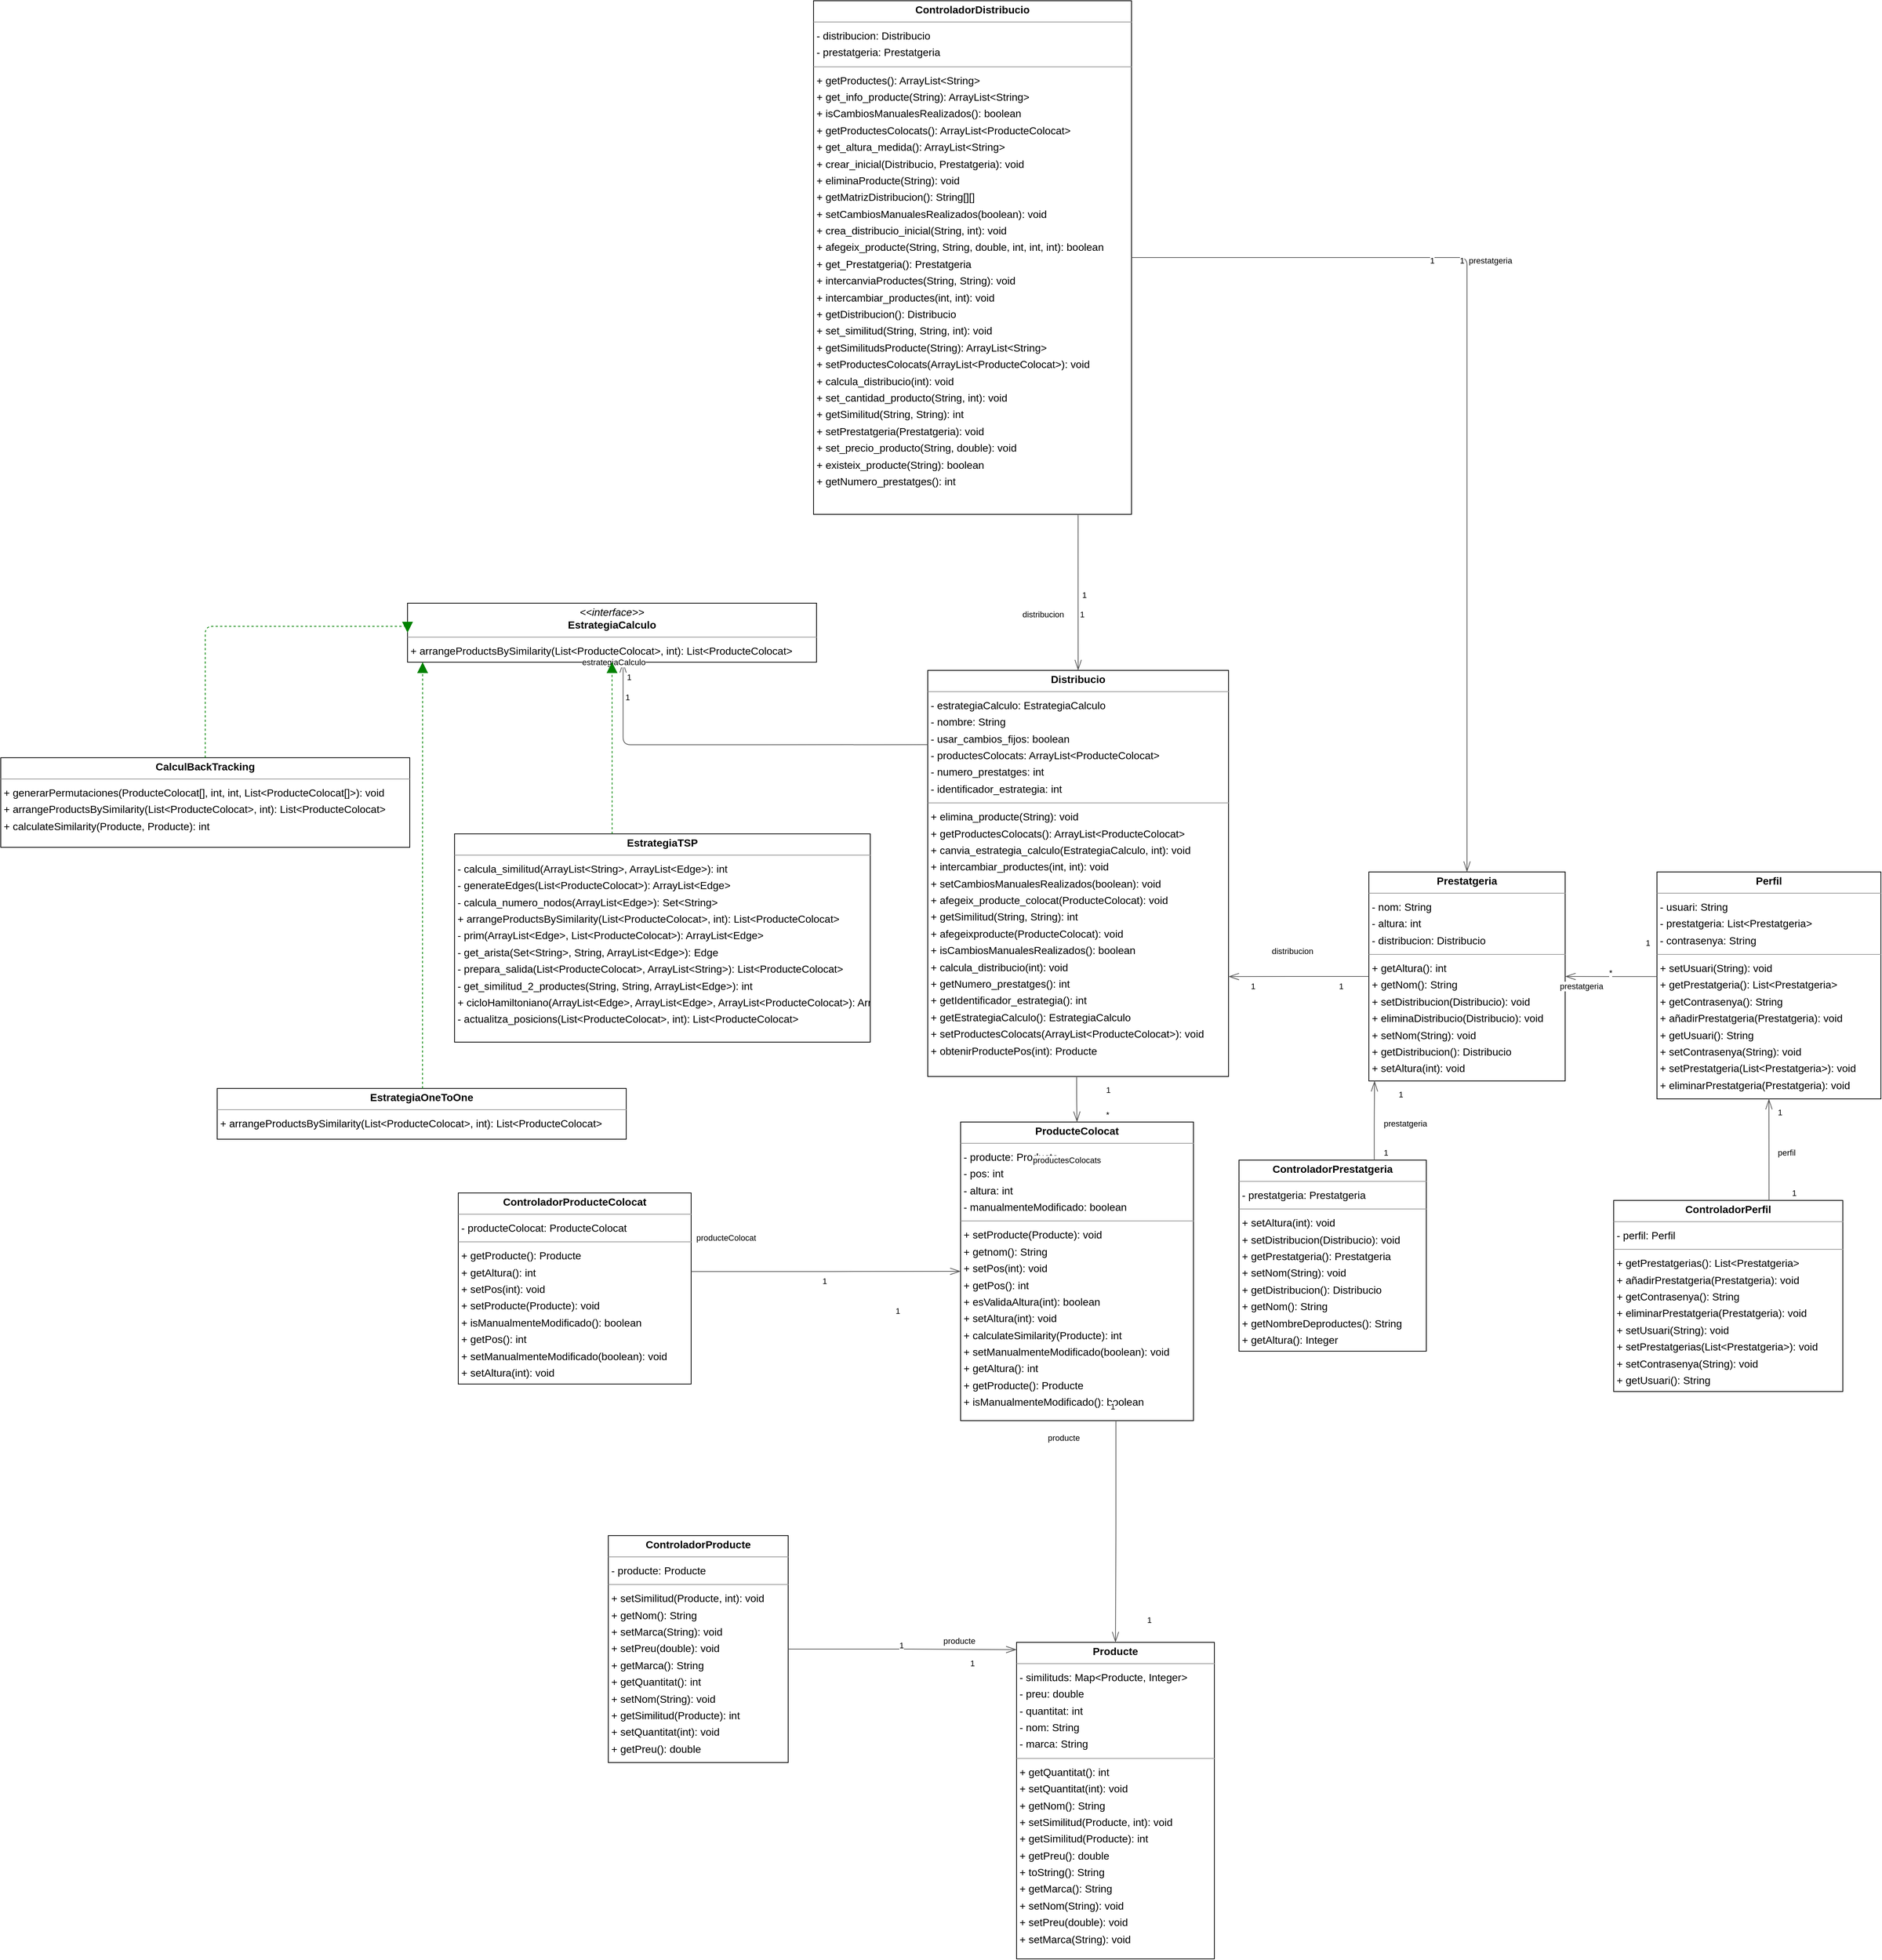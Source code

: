 <mxGraphModel dx="0" dy="0" grid="1" gridSize="10" guides="1" tooltips="1" connect="1" arrows="1" fold="1" page="0" pageScale="1" background="none" math="0" shadow="0">
  <root>
    <mxCell id="0" />
    <mxCell id="1" parent="0" />
    <mxCell id="node4" parent="1" vertex="1" value="&lt;p style=&quot;margin:0px;margin-top:4px;text-align:center;&quot;&gt;&lt;b&gt;CalculBackTracking&lt;/b&gt;&lt;/p&gt;&lt;hr size=&quot;1&quot;/&gt;&lt;p style=&quot;margin:0 0 0 4px;line-height:1.6;&quot;&gt;+ generarPermutaciones(ProducteColocat[], int, int, List&amp;lt;ProducteColocat[]&amp;gt;): void&lt;br/&gt;+ arrangeProductsBySimilarity(List&amp;lt;ProducteColocat&amp;gt;, int): List&amp;lt;ProducteColocat&amp;gt;&lt;br/&gt;+ calculateSimilarity(Producte, Producte): int&lt;/p&gt;" style="verticalAlign=top;align=left;overflow=fill;fontSize=14;fontFamily=Helvetica;html=1;rounded=0;shadow=0;comic=0;labelBackgroundColor=none;strokeWidth=1;">
      <mxGeometry x="-362" y="994" width="548" height="120" as="geometry" />
    </mxCell>
    <mxCell id="node10" parent="1" vertex="1" value="&lt;p style=&quot;margin:0px;margin-top:4px;text-align:center;&quot;&gt;&lt;b&gt;ControladorDistribucio&lt;/b&gt;&lt;/p&gt;&lt;hr size=&quot;1&quot;/&gt;&lt;p style=&quot;margin:0 0 0 4px;line-height:1.6;&quot;&gt;- distribucion: Distribucio&lt;br/&gt;- prestatgeria: Prestatgeria&lt;/p&gt;&lt;hr size=&quot;1&quot;/&gt;&lt;p style=&quot;margin:0 0 0 4px;line-height:1.6;&quot;&gt;+ getProductes(): ArrayList&amp;lt;String&amp;gt;&lt;br/&gt;+ get_info_producte(String): ArrayList&amp;lt;String&amp;gt;&lt;br/&gt;+ isCambiosManualesRealizados(): boolean&lt;br/&gt;+ getProductesColocats(): ArrayList&amp;lt;ProducteColocat&amp;gt;&lt;br/&gt;+ get_altura_medida(): ArrayList&amp;lt;String&amp;gt;&lt;br/&gt;+ crear_inicial(Distribucio, Prestatgeria): void&lt;br/&gt;+ eliminaProducte(String): void&lt;br/&gt;+ getMatrizDistribucion(): String[][]&lt;br/&gt;+ setCambiosManualesRealizados(boolean): void&lt;br/&gt;+ crea_distribucio_inicial(String, int): void&lt;br/&gt;+ afegeix_producte(String, String, double, int, int, int): boolean&lt;br/&gt;+ get_Prestatgeria(): Prestatgeria&lt;br/&gt;+ intercanviaProductes(String, String): void&lt;br/&gt;+ intercambiar_productes(int, int): void&lt;br/&gt;+ getDistribucion(): Distribucio&lt;br/&gt;+ set_similitud(String, String, int): void&lt;br/&gt;+ getSimilitudsProducte(String): ArrayList&amp;lt;String&amp;gt;&lt;br/&gt;+ setProductesColocats(ArrayList&amp;lt;ProducteColocat&amp;gt;): void&lt;br/&gt;+ calcula_distribucio(int): void&lt;br/&gt;+ set_cantidad_producto(String, int): void&lt;br/&gt;+ getSimilitud(String, String): int&lt;br/&gt;+ setPrestatgeria(Prestatgeria): void&lt;br/&gt;+ set_precio_producto(String, double): void&lt;br/&gt;+ existeix_producte(String): boolean&lt;br/&gt;+ getNumero_prestatges(): int&lt;/p&gt;" style="verticalAlign=top;align=left;overflow=fill;fontSize=14;fontFamily=Helvetica;html=1;rounded=0;shadow=0;comic=0;labelBackgroundColor=none;strokeWidth=1;">
      <mxGeometry x="727" y="-20" width="426" height="688" as="geometry" />
    </mxCell>
    <mxCell id="node3" parent="1" vertex="1" value="&lt;p style=&quot;margin:0px;margin-top:4px;text-align:center;&quot;&gt;&lt;b&gt;ControladorPerfil&lt;/b&gt;&lt;/p&gt;&lt;hr size=&quot;1&quot;/&gt;&lt;p style=&quot;margin:0 0 0 4px;line-height:1.6;&quot;&gt;- perfil: Perfil&lt;/p&gt;&lt;hr size=&quot;1&quot;/&gt;&lt;p style=&quot;margin:0 0 0 4px;line-height:1.6;&quot;&gt;+ getPrestatgerias(): List&amp;lt;Prestatgeria&amp;gt;&lt;br/&gt;+ añadirPrestatgeria(Prestatgeria): void&lt;br/&gt;+ getContrasenya(): String&lt;br/&gt;+ eliminarPrestatgeria(Prestatgeria): void&lt;br/&gt;+ setUsuari(String): void&lt;br/&gt;+ setPrestatgerias(List&amp;lt;Prestatgeria&amp;gt;): void&lt;br/&gt;+ setContrasenya(String): void&lt;br/&gt;+ getUsuari(): String&lt;/p&gt;" style="verticalAlign=top;align=left;overflow=fill;fontSize=14;fontFamily=Helvetica;html=1;rounded=0;shadow=0;comic=0;labelBackgroundColor=none;strokeWidth=1;">
      <mxGeometry x="1799" y="1587" width="307" height="256" as="geometry" />
    </mxCell>
    <mxCell id="node13" parent="1" vertex="1" value="&lt;p style=&quot;margin:0px;margin-top:4px;text-align:center;&quot;&gt;&lt;b&gt;ControladorPrestatgeria&lt;/b&gt;&lt;/p&gt;&lt;hr size=&quot;1&quot;/&gt;&lt;p style=&quot;margin:0 0 0 4px;line-height:1.6;&quot;&gt;- prestatgeria: Prestatgeria&lt;/p&gt;&lt;hr size=&quot;1&quot;/&gt;&lt;p style=&quot;margin:0 0 0 4px;line-height:1.6;&quot;&gt;+ setAltura(int): void&lt;br/&gt;+ setDistribucion(Distribucio): void&lt;br/&gt;+ getPrestatgeria(): Prestatgeria&lt;br/&gt;+ setNom(String): void&lt;br/&gt;+ getDistribucion(): Distribucio&lt;br/&gt;+ getNom(): String&lt;br/&gt;+ getNombreDeproductes(): String&lt;br/&gt;+ getAltura(): Integer&lt;/p&gt;" style="verticalAlign=top;align=left;overflow=fill;fontSize=14;fontFamily=Helvetica;html=1;rounded=0;shadow=0;comic=0;labelBackgroundColor=none;strokeWidth=1;">
      <mxGeometry x="1297" y="1533" width="251" height="256" as="geometry" />
    </mxCell>
    <mxCell id="node0" parent="1" vertex="1" value="&lt;p style=&quot;margin:0px;margin-top:4px;text-align:center;&quot;&gt;&lt;b&gt;ControladorProducte&lt;/b&gt;&lt;/p&gt;&lt;hr size=&quot;1&quot;/&gt;&lt;p style=&quot;margin:0 0 0 4px;line-height:1.6;&quot;&gt;- producte: Producte&lt;/p&gt;&lt;hr size=&quot;1&quot;/&gt;&lt;p style=&quot;margin:0 0 0 4px;line-height:1.6;&quot;&gt;+ setSimilitud(Producte, int): void&lt;br/&gt;+ getNom(): String&lt;br/&gt;+ setMarca(String): void&lt;br/&gt;+ setPreu(double): void&lt;br/&gt;+ getMarca(): String&lt;br/&gt;+ getQuantitat(): int&lt;br/&gt;+ setNom(String): void&lt;br/&gt;+ getSimilitud(Producte): int&lt;br/&gt;+ setQuantitat(int): void&lt;br/&gt;+ getPreu(): double&lt;/p&gt;" style="verticalAlign=top;align=left;overflow=fill;fontSize=14;fontFamily=Helvetica;html=1;rounded=0;shadow=0;comic=0;labelBackgroundColor=none;strokeWidth=1;">
      <mxGeometry x="452" y="2036" width="241" height="304" as="geometry" />
    </mxCell>
    <mxCell id="node12" parent="1" vertex="1" value="&lt;p style=&quot;margin:0px;margin-top:4px;text-align:center;&quot;&gt;&lt;b&gt;ControladorProducteColocat&lt;/b&gt;&lt;/p&gt;&lt;hr size=&quot;1&quot;/&gt;&lt;p style=&quot;margin:0 0 0 4px;line-height:1.6;&quot;&gt;- producteColocat: ProducteColocat&lt;/p&gt;&lt;hr size=&quot;1&quot;/&gt;&lt;p style=&quot;margin:0 0 0 4px;line-height:1.6;&quot;&gt;+ getProducte(): Producte&lt;br/&gt;+ getAltura(): int&lt;br/&gt;+ setPos(int): void&lt;br/&gt;+ setProducte(Producte): void&lt;br/&gt;+ isManualmenteModificado(): boolean&lt;br/&gt;+ getPos(): int&lt;br/&gt;+ setManualmenteModificado(boolean): void&lt;br/&gt;+ setAltura(int): void&lt;/p&gt;" style="verticalAlign=top;align=left;overflow=fill;fontSize=14;fontFamily=Helvetica;html=1;rounded=0;shadow=0;comic=0;labelBackgroundColor=none;strokeWidth=1;">
      <mxGeometry x="251" y="1577" width="312" height="256" as="geometry" />
    </mxCell>
    <mxCell id="node9" parent="1" vertex="1" value="&lt;p style=&quot;margin:0px;margin-top:4px;text-align:center;&quot;&gt;&lt;b&gt;Distribucio&lt;/b&gt;&lt;/p&gt;&lt;hr size=&quot;1&quot;/&gt;&lt;p style=&quot;margin:0 0 0 4px;line-height:1.6;&quot;&gt;- estrategiaCalculo: EstrategiaCalculo&lt;br/&gt;- nombre: String&lt;br/&gt;- usar_cambios_fijos: boolean&lt;br/&gt;- productesColocats: ArrayList&amp;lt;ProducteColocat&amp;gt;&lt;br/&gt;- numero_prestatges: int&lt;br/&gt;- identificador_estrategia: int&lt;/p&gt;&lt;hr size=&quot;1&quot;/&gt;&lt;p style=&quot;margin:0 0 0 4px;line-height:1.6;&quot;&gt;+ elimina_producte(String): void&lt;br/&gt;+ getProductesColocats(): ArrayList&amp;lt;ProducteColocat&amp;gt;&lt;br/&gt;+ canvia_estrategia_calculo(EstrategiaCalculo, int): void&lt;br/&gt;+ intercambiar_productes(int, int): void&lt;br/&gt;+ setCambiosManualesRealizados(boolean): void&lt;br/&gt;+ afegeix_producte_colocat(ProducteColocat): void&lt;br/&gt;+ getSimilitud(String, String): int&lt;br/&gt;+ afegeixproducte(ProducteColocat): void&lt;br/&gt;+ isCambiosManualesRealizados(): boolean&lt;br/&gt;+ calcula_distribucio(int): void&lt;br/&gt;+ getNumero_prestatges(): int&lt;br/&gt;+ getIdentificador_estrategia(): int&lt;br/&gt;+ getEstrategiaCalculo(): EstrategiaCalculo&lt;br/&gt;+ setProductesColocats(ArrayList&amp;lt;ProducteColocat&amp;gt;): void&lt;br/&gt;+ obtenirProductePos(int): Producte&lt;/p&gt;" style="verticalAlign=top;align=left;overflow=fill;fontSize=14;fontFamily=Helvetica;html=1;rounded=0;shadow=0;comic=0;labelBackgroundColor=none;strokeWidth=1;">
      <mxGeometry x="880" y="877" width="403" height="544" as="geometry" />
    </mxCell>
    <mxCell id="node1" parent="1" vertex="1" value="&lt;p style=&quot;margin:0px;margin-top:4px;text-align:center;&quot;&gt;&lt;i&gt;&amp;lt;&amp;lt;interface&amp;gt;&amp;gt;&lt;/i&gt;&lt;br/&gt;&lt;b&gt;EstrategiaCalculo&lt;/b&gt;&lt;/p&gt;&lt;hr size=&quot;1&quot;/&gt;&lt;p style=&quot;margin:0 0 0 4px;line-height:1.6;&quot;&gt;+ arrangeProductsBySimilarity(List&amp;lt;ProducteColocat&amp;gt;, int): List&amp;lt;ProducteColocat&amp;gt;&lt;/p&gt;" style="verticalAlign=top;align=left;overflow=fill;fontSize=14;fontFamily=Helvetica;html=1;rounded=0;shadow=0;comic=0;labelBackgroundColor=none;strokeWidth=1;">
      <mxGeometry x="183" y="787" width="548" height="79" as="geometry" />
    </mxCell>
    <mxCell id="node11" parent="1" vertex="1" value="&lt;p style=&quot;margin:0px;margin-top:4px;text-align:center;&quot;&gt;&lt;b&gt;EstrategiaOneToOne&lt;/b&gt;&lt;/p&gt;&lt;hr size=&quot;1&quot;/&gt;&lt;p style=&quot;margin:0 0 0 4px;line-height:1.6;&quot;&gt;+ arrangeProductsBySimilarity(List&amp;lt;ProducteColocat&amp;gt;, int): List&amp;lt;ProducteColocat&amp;gt;&lt;/p&gt;" style="verticalAlign=top;align=left;overflow=fill;fontSize=14;fontFamily=Helvetica;html=1;rounded=0;shadow=0;comic=0;labelBackgroundColor=none;strokeWidth=1;">
      <mxGeometry x="-72" y="1437" width="548" height="68" as="geometry" />
    </mxCell>
    <mxCell id="node8" parent="1" vertex="1" value="&lt;p style=&quot;margin:0px;margin-top:4px;text-align:center;&quot;&gt;&lt;b&gt;EstrategiaTSP&lt;/b&gt;&lt;/p&gt;&lt;hr size=&quot;1&quot;/&gt;&lt;p style=&quot;margin:0 0 0 4px;line-height:1.6;&quot;&gt;- calcula_similitud(ArrayList&amp;lt;String&amp;gt;, ArrayList&amp;lt;Edge&amp;gt;): int&lt;br/&gt;- generateEdges(List&amp;lt;ProducteColocat&amp;gt;): ArrayList&amp;lt;Edge&amp;gt;&lt;br/&gt;- calcula_numero_nodos(ArrayList&amp;lt;Edge&amp;gt;): Set&amp;lt;String&amp;gt;&lt;br/&gt;+ arrangeProductsBySimilarity(List&amp;lt;ProducteColocat&amp;gt;, int): List&amp;lt;ProducteColocat&amp;gt;&lt;br/&gt;- prim(ArrayList&amp;lt;Edge&amp;gt;, List&amp;lt;ProducteColocat&amp;gt;): ArrayList&amp;lt;Edge&amp;gt;&lt;br/&gt;- get_arista(Set&amp;lt;String&amp;gt;, String, ArrayList&amp;lt;Edge&amp;gt;): Edge&lt;br/&gt;- prepara_salida(List&amp;lt;ProducteColocat&amp;gt;, ArrayList&amp;lt;String&amp;gt;): List&amp;lt;ProducteColocat&amp;gt;&lt;br/&gt;- get_similitud_2_productes(String, String, ArrayList&amp;lt;Edge&amp;gt;): int&lt;br/&gt;+ cicloHamiltoniano(ArrayList&amp;lt;Edge&amp;gt;, ArrayList&amp;lt;Edge&amp;gt;, ArrayList&amp;lt;ProducteColocat&amp;gt;): ArrayList&amp;lt;String&amp;gt;&lt;br/&gt;- actualitza_posicions(List&amp;lt;ProducteColocat&amp;gt;, int): List&amp;lt;ProducteColocat&amp;gt;&lt;/p&gt;" style="verticalAlign=top;align=left;overflow=fill;fontSize=14;fontFamily=Helvetica;html=1;rounded=0;shadow=0;comic=0;labelBackgroundColor=none;strokeWidth=1;">
      <mxGeometry x="246" y="1096" width="557" height="279" as="geometry" />
    </mxCell>
    <mxCell id="node6" parent="1" vertex="1" value="&lt;p style=&quot;margin:0px;margin-top:4px;text-align:center;&quot;&gt;&lt;b&gt;Perfil&lt;/b&gt;&lt;/p&gt;&lt;hr size=&quot;1&quot;/&gt;&lt;p style=&quot;margin:0 0 0 4px;line-height:1.6;&quot;&gt;- usuari: String&lt;br/&gt;- prestatgeria: List&amp;lt;Prestatgeria&amp;gt;&lt;br/&gt;- contrasenya: String&lt;/p&gt;&lt;hr size=&quot;1&quot;/&gt;&lt;p style=&quot;margin:0 0 0 4px;line-height:1.6;&quot;&gt;+ setUsuari(String): void&lt;br/&gt;+ getPrestatgeria(): List&amp;lt;Prestatgeria&amp;gt;&lt;br/&gt;+ getContrasenya(): String&lt;br/&gt;+ añadirPrestatgeria(Prestatgeria): void&lt;br/&gt;+ getUsuari(): String&lt;br/&gt;+ setContrasenya(String): void&lt;br/&gt;+ setPrestatgeria(List&amp;lt;Prestatgeria&amp;gt;): void&lt;br/&gt;+ eliminarPrestatgeria(Prestatgeria): void&lt;/p&gt;" style="verticalAlign=top;align=left;overflow=fill;fontSize=14;fontFamily=Helvetica;html=1;rounded=0;shadow=0;comic=0;labelBackgroundColor=none;strokeWidth=1;">
      <mxGeometry x="1857" y="1147" width="300" height="304" as="geometry" />
    </mxCell>
    <mxCell id="node2" parent="1" vertex="1" value="&lt;p style=&quot;margin:0px;margin-top:4px;text-align:center;&quot;&gt;&lt;b&gt;Prestatgeria&lt;/b&gt;&lt;/p&gt;&lt;hr size=&quot;1&quot;/&gt;&lt;p style=&quot;margin:0 0 0 4px;line-height:1.6;&quot;&gt;- nom: String&lt;br/&gt;- altura: int&lt;br/&gt;- distribucion: Distribucio&lt;/p&gt;&lt;hr size=&quot;1&quot;/&gt;&lt;p style=&quot;margin:0 0 0 4px;line-height:1.6;&quot;&gt;+ getAltura(): int&lt;br/&gt;+ getNom(): String&lt;br/&gt;+ setDistribucion(Distribucio): void&lt;br/&gt;+ eliminaDistribucio(Distribucio): void&lt;br/&gt;+ setNom(String): void&lt;br/&gt;+ getDistribucion(): Distribucio&lt;br/&gt;+ setAltura(int): void&lt;/p&gt;" style="verticalAlign=top;align=left;overflow=fill;fontSize=14;fontFamily=Helvetica;html=1;rounded=0;shadow=0;comic=0;labelBackgroundColor=none;strokeWidth=1;">
      <mxGeometry x="1471" y="1147" width="263" height="280" as="geometry" />
    </mxCell>
    <mxCell id="node7" parent="1" vertex="1" value="&lt;p style=&quot;margin:0px;margin-top:4px;text-align:center;&quot;&gt;&lt;b&gt;Producte&lt;/b&gt;&lt;/p&gt;&lt;hr size=&quot;1&quot;/&gt;&lt;p style=&quot;margin:0 0 0 4px;line-height:1.6;&quot;&gt;- similituds: Map&amp;lt;Producte, Integer&amp;gt;&lt;br/&gt;- preu: double&lt;br/&gt;- quantitat: int&lt;br/&gt;- nom: String&lt;br/&gt;- marca: String&lt;/p&gt;&lt;hr size=&quot;1&quot;/&gt;&lt;p style=&quot;margin:0 0 0 4px;line-height:1.6;&quot;&gt;+ getQuantitat(): int&lt;br/&gt;+ setQuantitat(int): void&lt;br/&gt;+ getNom(): String&lt;br/&gt;+ setSimilitud(Producte, int): void&lt;br/&gt;+ getSimilitud(Producte): int&lt;br/&gt;+ getPreu(): double&lt;br/&gt;+ toString(): String&lt;br/&gt;+ getMarca(): String&lt;br/&gt;+ setNom(String): void&lt;br/&gt;+ setPreu(double): void&lt;br/&gt;+ setMarca(String): void&lt;/p&gt;" style="verticalAlign=top;align=left;overflow=fill;fontSize=14;fontFamily=Helvetica;html=1;rounded=0;shadow=0;comic=0;labelBackgroundColor=none;strokeWidth=1;">
      <mxGeometry x="999" y="2179" width="265" height="424" as="geometry" />
    </mxCell>
    <mxCell id="node5" parent="1" vertex="1" value="&lt;p style=&quot;margin:0px;margin-top:4px;text-align:center;&quot;&gt;&lt;b&gt;ProducteColocat&lt;/b&gt;&lt;/p&gt;&lt;hr size=&quot;1&quot;/&gt;&lt;p style=&quot;margin:0 0 0 4px;line-height:1.6;&quot;&gt;- producte: Producte&lt;br/&gt;- pos: int&lt;br/&gt;- altura: int&lt;br/&gt;- manualmenteModificado: boolean&lt;/p&gt;&lt;hr size=&quot;1&quot;/&gt;&lt;p style=&quot;margin:0 0 0 4px;line-height:1.6;&quot;&gt;+ setProducte(Producte): void&lt;br/&gt;+ getnom(): String&lt;br/&gt;+ setPos(int): void&lt;br/&gt;+ getPos(): int&lt;br/&gt;+ esValidaAltura(int): boolean&lt;br/&gt;+ setAltura(int): void&lt;br/&gt;+ calculateSimilarity(Producte): int&lt;br/&gt;+ setManualmenteModificado(boolean): void&lt;br/&gt;+ getAltura(): int&lt;br/&gt;+ getProducte(): Producte&lt;br/&gt;+ isManualmenteModificado(): boolean&lt;/p&gt;" style="verticalAlign=top;align=left;overflow=fill;fontSize=14;fontFamily=Helvetica;html=1;rounded=0;shadow=0;comic=0;labelBackgroundColor=none;strokeWidth=1;">
      <mxGeometry x="924" y="1482" width="312" height="400" as="geometry" />
    </mxCell>
    <mxCell id="edge2" edge="1" value="" parent="1" source="node4" target="node1" style="html=1;rounded=1;edgeStyle=orthogonalEdgeStyle;dashed=1;startArrow=none;endArrow=block;endSize=12;strokeColor=#008200;exitX=0.500;exitY=0.000;exitDx=0;exitDy=0;entryX=0.000;entryY=0.500;entryDx=0;entryDy=0;">
      <mxGeometry width="50" height="50" relative="1" as="geometry">
        <Array as="points">
          <mxPoint x="-88" y="818" />
        </Array>
      </mxGeometry>
    </mxCell>
    <mxCell id="edge11" edge="1" value="" parent="1" source="node10" target="node9" style="html=1;rounded=1;edgeStyle=orthogonalEdgeStyle;dashed=0;startArrow=diamondThinstartSize=12;endArrow=openThin;endSize=12;strokeColor=#595959;exitX=0.832;exitY=1.000;exitDx=0;exitDy=0;entryX=0.500;entryY=0.000;entryDx=0;entryDy=0;">
      <mxGeometry width="50" height="50" relative="1" as="geometry">
        <Array as="points" />
      </mxGeometry>
    </mxCell>
    <mxCell id="label66" parent="edge11" vertex="1" connectable="0" value="1" style="edgeLabel;resizable=0;html=1;align=left;verticalAlign=top;strokeColor=default;">
      <mxGeometry x="1082" y="789" as="geometry" />
    </mxCell>
    <mxCell id="label70" parent="edge11" vertex="1" connectable="0" value="1" style="edgeLabel;resizable=0;html=1;align=left;verticalAlign=top;strokeColor=default;">
      <mxGeometry x="1085" y="763" as="geometry" />
    </mxCell>
    <mxCell id="label71" parent="edge11" vertex="1" connectable="0" value="distribucion" style="edgeLabel;resizable=0;html=1;align=left;verticalAlign=top;strokeColor=default;">
      <mxGeometry x="1005" y="789" as="geometry" />
    </mxCell>
    <mxCell id="edge8" edge="1" value="" parent="1" source="node10" target="node2" style="html=1;rounded=1;edgeStyle=orthogonalEdgeStyle;dashed=0;startArrow=diamondThinstartSize=12;endArrow=openThin;endSize=12;strokeColor=#595959;exitX=1.000;exitY=0.500;exitDx=0;exitDy=0;entryX=0.500;entryY=0.000;entryDx=0;entryDy=0;">
      <mxGeometry width="50" height="50" relative="1" as="geometry">
        <Array as="points">
          <mxPoint x="1603" y="324" />
        </Array>
      </mxGeometry>
    </mxCell>
    <mxCell id="label48" parent="edge8" vertex="1" connectable="0" value="1" style="edgeLabel;resizable=0;html=1;align=left;verticalAlign=top;strokeColor=default;">
      <mxGeometry x="1551" y="315" as="geometry" />
    </mxCell>
    <mxCell id="label52" parent="edge8" vertex="1" connectable="0" value="1" style="edgeLabel;resizable=0;html=1;align=left;verticalAlign=top;strokeColor=default;">
      <mxGeometry x="1591" y="315" as="geometry" />
    </mxCell>
    <mxCell id="label53" parent="edge8" vertex="1" connectable="0" value="prestatgeria" style="edgeLabel;resizable=0;html=1;align=left;verticalAlign=top;strokeColor=default;">
      <mxGeometry x="1603" y="315" as="geometry" />
    </mxCell>
    <mxCell id="edge3" edge="1" value="" parent="1" source="node3" target="node6" style="html=1;rounded=1;edgeStyle=orthogonalEdgeStyle;dashed=0;startArrow=diamondThinstartSize=12;endArrow=openThin;endSize=12;strokeColor=#595959;exitX=0.678;exitY=0.000;exitDx=0;exitDy=0;entryX=0.500;entryY=1.000;entryDx=0;entryDy=0;">
      <mxGeometry width="50" height="50" relative="1" as="geometry">
        <Array as="points" />
      </mxGeometry>
    </mxCell>
    <mxCell id="label18" parent="edge3" vertex="1" connectable="0" value="1" style="edgeLabel;resizable=0;html=1;align=left;verticalAlign=top;strokeColor=default;">
      <mxGeometry x="2036" y="1564" as="geometry" />
    </mxCell>
    <mxCell id="label22" parent="edge3" vertex="1" connectable="0" value="1" style="edgeLabel;resizable=0;html=1;align=left;verticalAlign=top;strokeColor=default;">
      <mxGeometry x="2017" y="1456" as="geometry" />
    </mxCell>
    <mxCell id="label23" parent="edge3" vertex="1" connectable="0" value="perfil" style="edgeLabel;resizable=0;html=1;align=left;verticalAlign=top;strokeColor=default;">
      <mxGeometry x="2017" y="1510" as="geometry" />
    </mxCell>
    <mxCell id="edge12" edge="1" value="" parent="1" source="node13" target="node2" style="html=1;rounded=1;edgeStyle=orthogonalEdgeStyle;dashed=0;startArrow=diamondThinstartSize=12;endArrow=openThin;endSize=12;strokeColor=#595959;exitX=0.722;exitY=0.000;exitDx=0;exitDy=0;entryX=0.029;entryY=1.000;entryDx=0;entryDy=0;">
      <mxGeometry width="50" height="50" relative="1" as="geometry">
        <Array as="points" />
      </mxGeometry>
    </mxCell>
    <mxCell id="label72" parent="edge12" vertex="1" connectable="0" value="1" style="edgeLabel;resizable=0;html=1;align=left;verticalAlign=top;strokeColor=default;">
      <mxGeometry x="1509" y="1432" as="geometry" />
    </mxCell>
    <mxCell id="label76" parent="edge12" vertex="1" connectable="0" value="1" style="edgeLabel;resizable=0;html=1;align=left;verticalAlign=top;strokeColor=default;">
      <mxGeometry x="1489" y="1510" as="geometry" />
    </mxCell>
    <mxCell id="label77" parent="edge12" vertex="1" connectable="0" value="prestatgeria" style="edgeLabel;resizable=0;html=1;align=left;verticalAlign=top;strokeColor=default;">
      <mxGeometry x="1489" y="1471" as="geometry" />
    </mxCell>
    <mxCell id="edge5" edge="1" value="" parent="1" source="node0" target="node7" style="html=1;rounded=1;edgeStyle=orthogonalEdgeStyle;dashed=0;startArrow=diamondThinstartSize=12;endArrow=openThin;endSize=12;strokeColor=#595959;exitX=1.000;exitY=0.500;exitDx=0;exitDy=0;entryX=0.000;entryY=0.023;entryDx=0;entryDy=0;">
      <mxGeometry width="50" height="50" relative="1" as="geometry">
        <Array as="points" />
      </mxGeometry>
    </mxCell>
    <mxCell id="label30" parent="edge5" vertex="1" connectable="0" value="1" style="edgeLabel;resizable=0;html=1;align=left;verticalAlign=top;strokeColor=default;">
      <mxGeometry x="935" y="2194" as="geometry" />
    </mxCell>
    <mxCell id="label34" parent="edge5" vertex="1" connectable="0" value="1" style="edgeLabel;resizable=0;html=1;align=left;verticalAlign=top;strokeColor=default;">
      <mxGeometry x="840" y="2170" as="geometry" />
    </mxCell>
    <mxCell id="label35" parent="edge5" vertex="1" connectable="0" value="producte" style="edgeLabel;resizable=0;html=1;align=left;verticalAlign=top;strokeColor=default;">
      <mxGeometry x="899" y="2164" as="geometry" />
    </mxCell>
    <mxCell id="edge9" edge="1" value="" parent="1" source="node12" target="node5" style="html=1;rounded=1;edgeStyle=orthogonalEdgeStyle;dashed=0;startArrow=diamondThinstartSize=12;endArrow=openThin;endSize=12;strokeColor=#595959;exitX=1.000;exitY=0.411;exitDx=0;exitDy=0;entryX=0.000;entryY=0.500;entryDx=0;entryDy=0;">
      <mxGeometry width="50" height="50" relative="1" as="geometry">
        <Array as="points" />
      </mxGeometry>
    </mxCell>
    <mxCell id="label54" parent="edge9" vertex="1" connectable="0" value="1" style="edgeLabel;resizable=0;html=1;align=left;verticalAlign=top;strokeColor=default;">
      <mxGeometry x="835" y="1722" as="geometry" />
    </mxCell>
    <mxCell id="label58" parent="edge9" vertex="1" connectable="0" value="1" style="edgeLabel;resizable=0;html=1;align=left;verticalAlign=top;strokeColor=default;">
      <mxGeometry x="737" y="1682" as="geometry" />
    </mxCell>
    <mxCell id="label59" parent="edge9" vertex="1" connectable="0" value="producteColocat" style="edgeLabel;resizable=0;html=1;align=left;verticalAlign=top;strokeColor=default;">
      <mxGeometry x="568" y="1624" as="geometry" />
    </mxCell>
    <mxCell id="edge7" edge="1" value="" parent="1" source="node9" target="node1" style="html=1;rounded=1;edgeStyle=orthogonalEdgeStyle;dashed=0;startArrow=diamondThinstartSize=12;endArrow=openThin;endSize=12;strokeColor=#595959;exitX=0.000;exitY=0.183;exitDx=0;exitDy=0;entryX=0.527;entryY=1.000;entryDx=0;entryDy=0;">
      <mxGeometry width="50" height="50" relative="1" as="geometry">
        <Array as="points">
          <mxPoint x="472" y="976" />
        </Array>
      </mxGeometry>
    </mxCell>
    <mxCell id="label42" parent="edge7" vertex="1" connectable="0" value="1" style="edgeLabel;resizable=0;html=1;align=left;verticalAlign=top;strokeColor=default;">
      <mxGeometry x="475" y="873" as="geometry" />
    </mxCell>
    <mxCell id="label46" parent="edge7" vertex="1" connectable="0" value="1" style="edgeLabel;resizable=0;html=1;align=left;verticalAlign=top;strokeColor=default;">
      <mxGeometry x="473" y="900" as="geometry" />
    </mxCell>
    <mxCell id="label47" parent="edge7" vertex="1" connectable="0" value="estrategiaCalculo" style="edgeLabel;resizable=0;html=1;align=left;verticalAlign=top;strokeColor=default;">
      <mxGeometry x="415" y="853" as="geometry" />
    </mxCell>
    <mxCell id="edge10" edge="1" value="" parent="1" source="node9" target="node5" style="html=1;rounded=1;edgeStyle=orthogonalEdgeStyle;dashed=0;startArrow=diamondThinstartSize=12;endArrow=openThin;endSize=12;strokeColor=#595959;exitX=0.495;exitY=1.000;exitDx=0;exitDy=0;entryX=0.500;entryY=0.000;entryDx=0;entryDy=0;">
      <mxGeometry width="50" height="50" relative="1" as="geometry">
        <Array as="points" />
      </mxGeometry>
    </mxCell>
    <mxCell id="label60" parent="edge10" vertex="1" connectable="0" value="1" style="edgeLabel;resizable=0;html=1;align=left;verticalAlign=top;strokeColor=default;">
      <mxGeometry x="1117" y="1426" as="geometry" />
    </mxCell>
    <mxCell id="label64" parent="edge10" vertex="1" connectable="0" value="*" style="edgeLabel;resizable=0;html=1;align=left;verticalAlign=top;strokeColor=default;">
      <mxGeometry x="1117" y="1459" as="geometry" />
    </mxCell>
    <mxCell id="label65" parent="edge10" vertex="1" connectable="0" value="productesColocats" style="edgeLabel;resizable=0;html=1;align=left;verticalAlign=top;strokeColor=default;">
      <mxGeometry x="1019" y="1520" as="geometry" />
    </mxCell>
    <mxCell id="edge1" edge="1" value="" parent="1" source="node11" target="node1" style="html=1;rounded=1;edgeStyle=orthogonalEdgeStyle;dashed=1;startArrow=none;endArrow=block;endSize=12;strokeColor=#008200;exitX=0.502;exitY=0.001;exitDx=0;exitDy=0;entryX=0.036;entryY=1.001;entryDx=0;entryDy=0;">
      <mxGeometry width="50" height="50" relative="1" as="geometry">
        <Array as="points" />
      </mxGeometry>
    </mxCell>
    <mxCell id="edge0" edge="1" value="" parent="1" source="node8" target="node1" style="html=1;rounded=1;edgeStyle=orthogonalEdgeStyle;dashed=1;startArrow=none;endArrow=block;endSize=12;strokeColor=#008200;exitX=0.379;exitY=0.000;exitDx=0;exitDy=0;entryX=0.500;entryY=1.000;entryDx=0;entryDy=0;">
      <mxGeometry width="50" height="50" relative="1" as="geometry">
        <Array as="points" />
      </mxGeometry>
    </mxCell>
    <mxCell id="edge6" edge="1" value="" parent="1" source="node6" target="node2" style="html=1;rounded=1;edgeStyle=orthogonalEdgeStyle;dashed=0;startArrow=diamondThinstartSize=12;endArrow=openThin;endSize=12;strokeColor=#595959;exitX=0.000;exitY=0.461;exitDx=0;exitDy=0;entryX=1.000;entryY=0.500;entryDx=0;entryDy=0;">
      <mxGeometry width="50" height="50" relative="1" as="geometry">
        <Array as="points" />
      </mxGeometry>
    </mxCell>
    <mxCell id="label36" parent="edge6" vertex="1" connectable="0" value="1" style="edgeLabel;resizable=0;html=1;align=left;verticalAlign=top;strokeColor=default;">
      <mxGeometry x="1840" y="1229" as="geometry" />
    </mxCell>
    <mxCell id="label40" parent="edge6" vertex="1" connectable="0" value="*" style="edgeLabel;resizable=0;html=1;align=left;verticalAlign=top;strokeColor=default;">
      <mxGeometry x="1791" y="1269" as="geometry" />
    </mxCell>
    <mxCell id="label41" parent="edge6" vertex="1" connectable="0" value="prestatgeria" style="edgeLabel;resizable=0;html=1;align=left;verticalAlign=top;strokeColor=default;">
      <mxGeometry x="1725" y="1287" as="geometry" />
    </mxCell>
    <mxCell id="edge4" edge="1" value="" parent="1" source="node2" target="node9" style="html=1;rounded=1;edgeStyle=orthogonalEdgeStyle;dashed=0;startArrow=diamondThinstartSize=12;endArrow=openThin;endSize=12;strokeColor=#595959;exitX=0.000;exitY=0.500;exitDx=0;exitDy=0;entryX=1.000;entryY=0.754;entryDx=0;entryDy=0;">
      <mxGeometry width="50" height="50" relative="1" as="geometry">
        <Array as="points" />
      </mxGeometry>
    </mxCell>
    <mxCell id="label24" parent="edge4" vertex="1" connectable="0" value="1" style="edgeLabel;resizable=0;html=1;align=left;verticalAlign=top;strokeColor=default;">
      <mxGeometry x="1311" y="1287" as="geometry" />
    </mxCell>
    <mxCell id="label28" parent="edge4" vertex="1" connectable="0" value="1" style="edgeLabel;resizable=0;html=1;align=left;verticalAlign=top;strokeColor=default;">
      <mxGeometry x="1429" y="1287" as="geometry" />
    </mxCell>
    <mxCell id="label29" parent="edge4" vertex="1" connectable="0" value="distribucion" style="edgeLabel;resizable=0;html=1;align=left;verticalAlign=top;strokeColor=default;">
      <mxGeometry x="1339" y="1240" as="geometry" />
    </mxCell>
    <mxCell id="edge13" edge="1" value="" parent="1" source="node5" target="node7" style="html=1;rounded=1;edgeStyle=orthogonalEdgeStyle;dashed=0;startArrow=diamondThinstartSize=12;endArrow=openThin;endSize=12;strokeColor=#595959;exitX=0.667;exitY=1.000;exitDx=0;exitDy=0;entryX=0.500;entryY=0.000;entryDx=0;entryDy=0;">
      <mxGeometry width="50" height="50" relative="1" as="geometry">
        <Array as="points" />
      </mxGeometry>
    </mxCell>
    <mxCell id="label78" parent="edge13" vertex="1" connectable="0" value="1" style="edgeLabel;resizable=0;html=1;align=left;verticalAlign=top;strokeColor=default;">
      <mxGeometry x="1172" y="2136" as="geometry" />
    </mxCell>
    <mxCell id="label82" parent="edge13" vertex="1" connectable="0" value="1" style="edgeLabel;resizable=0;html=1;align=left;verticalAlign=top;strokeColor=default;">
      <mxGeometry x="1123" y="1850" as="geometry" />
    </mxCell>
    <mxCell id="label83" parent="edge13" vertex="1" connectable="0" value="producte" style="edgeLabel;resizable=0;html=1;align=left;verticalAlign=top;strokeColor=default;">
      <mxGeometry x="1039" y="1892" as="geometry" />
    </mxCell>
  </root>
</mxGraphModel>